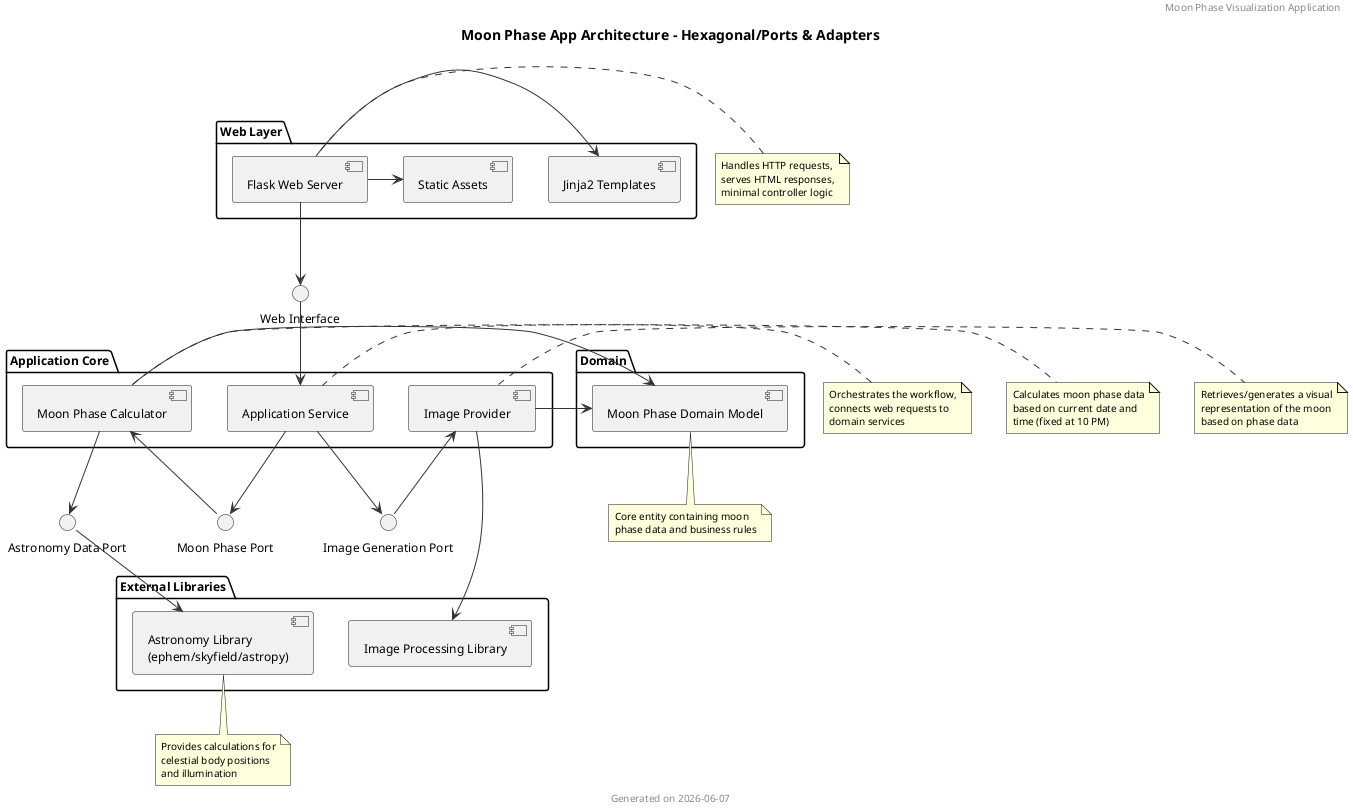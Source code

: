 @startuml Moon Phase App Architecture
skinparam BackgroundColor white
skinparam shadowing false
skinparam DefaultFontName Arial
skinparam DefaultFontSize 12
skinparam NoteFontSize 10
skinparam ArrowColor #333333
skinparam ArrowFontSize 10

' Define system components
package "Web Layer" {
  [Flask Web Server] as server
  [Jinja2 Templates] as templates
  [Static Assets] as static
}

package "Application Core" {
  [Application Service] as app_service
  [Moon Phase Calculator] as calculator
  [Image Provider] as image_provider
}

package "Domain" {
  [Moon Phase Domain Model] as domain
}

package "External Libraries" {
  [Astronomy Library\n(ephem/skyfield/astropy)] as astro_lib
  [Image Processing Library] as img_lib
}

' Define interfaces/ports
interface "Web Interface" as web_port
interface "Moon Phase Port" as moon_port
interface "Image Generation Port" as image_port
interface "Astronomy Data Port" as astro_port

' Define relationships
server -down-> web_port
web_port -down-> app_service

app_service -down-> moon_port
app_service -down-> image_port

moon_port -down-> calculator
image_port -down-> image_provider

calculator -down-> astro_port
calculator -right-> domain
image_provider -left-> domain
image_provider -down-> img_lib

astro_port -down-> astro_lib

server -right-> templates
server -right-> static

' Add notes
note left of server
  Handles HTTP requests,
  serves HTML responses,
  minimal controller logic
end note

note left of app_service
  Orchestrates the workflow,
  connects web requests to
  domain services
end note

note right of calculator
  Calculates moon phase data
  based on current date and
  time (fixed at 10 PM)
end note

note right of image_provider
  Retrieves/generates a visual
  representation of the moon
  based on phase data
end note

note bottom of domain
  Core entity containing moon
  phase data and business rules
end note

note bottom of astro_lib
  Provides calculations for
  celestial body positions
  and illumination
end note

' Add title and metadata
title Moon Phase App Architecture - Hexagonal/Ports & Adapters
footer Generated on %date("yyyy-MM-dd")
header Moon Phase Visualization Application

@enduml